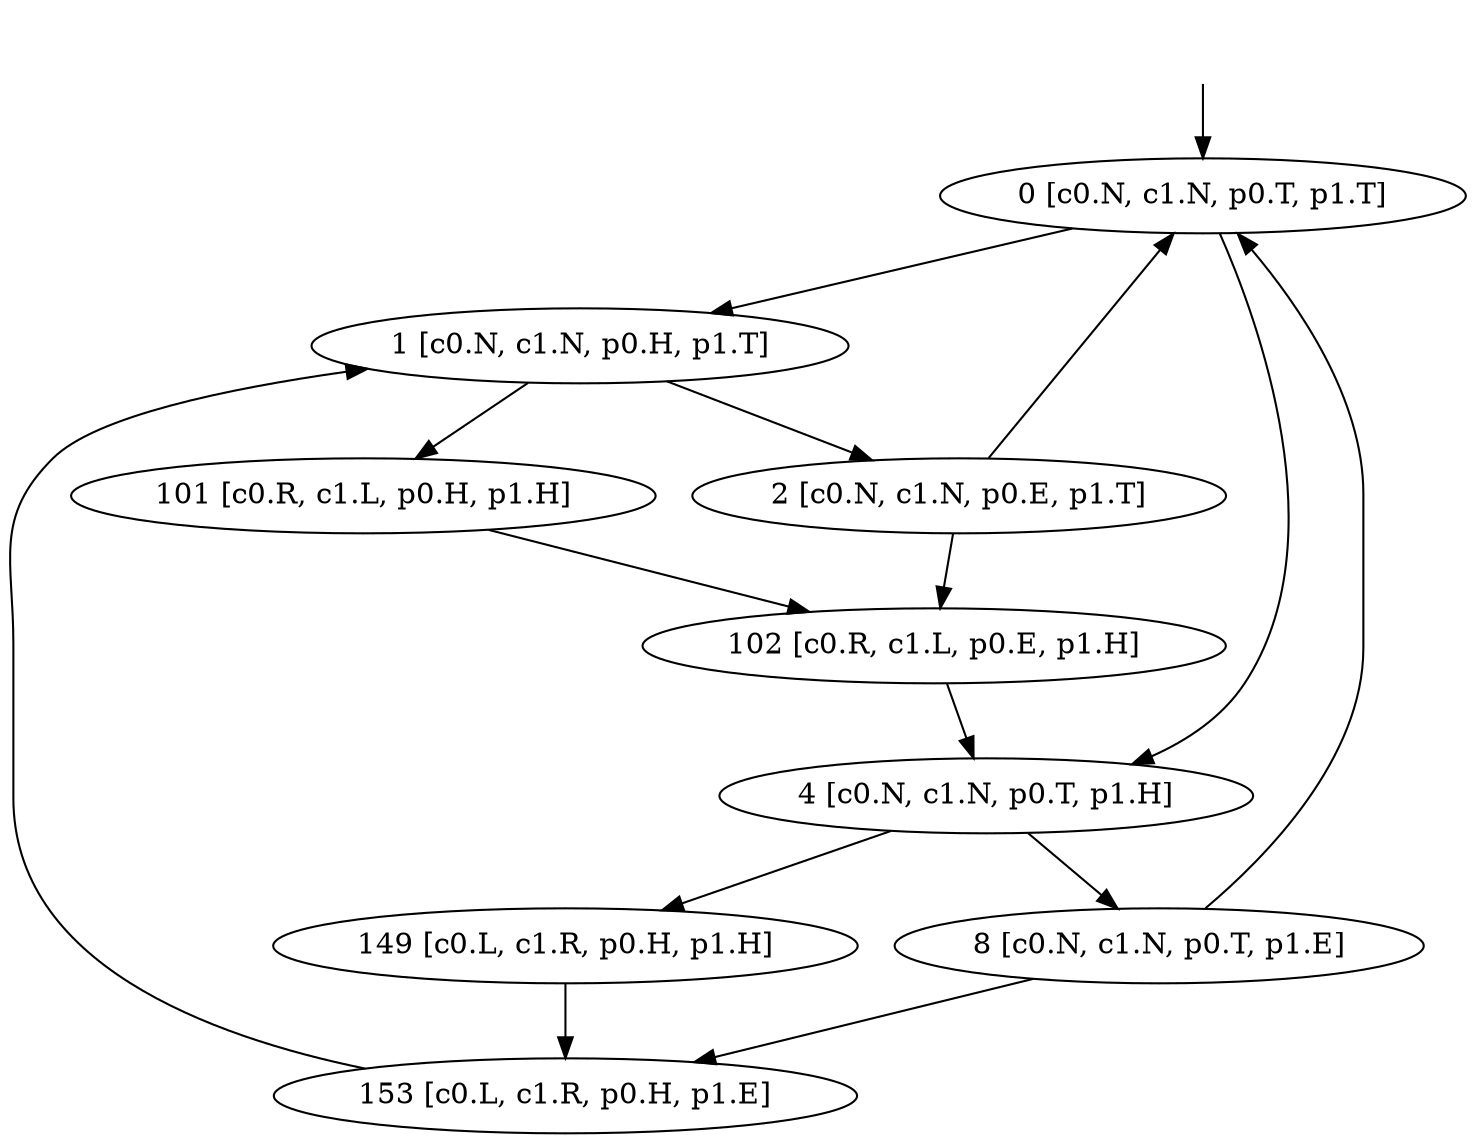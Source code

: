 digraph system {
_0[label="", shape=none ];
_0->0;
149 [label= "149 [c0.L, c1.R, p0.H, p1.H]"];
101 [label= "101 [c0.R, c1.L, p0.H, p1.H]"];
153 [label= "153 [c0.L, c1.R, p0.H, p1.E]"];
1 [label= "1 [c0.N, c1.N, p0.H, p1.T]"];
102 [label= "102 [c0.R, c1.L, p0.E, p1.H]"];
2 [label= "2 [c0.N, c1.N, p0.E, p1.T]"];
4 [label= "4 [c0.N, c1.N, p0.T, p1.H]"];
8 [label= "8 [c0.N, c1.N, p0.T, p1.E]"];
0 [label= "0 [c0.N, c1.N, p0.T, p1.T]"];
149->153 [label= ""];
1->101 [label= ""];
153->1 [label= ""];
101->102 [label= ""];
1->2 [label= ""];
4->149 [label= ""];
8->153 [label= ""];
0->1 [label= ""];
2->102 [label= ""];
102->4 [label= ""];
2->0 [label= ""];
4->8 [label= ""];
0->4 [label= ""];
8->0 [label= ""];
}
